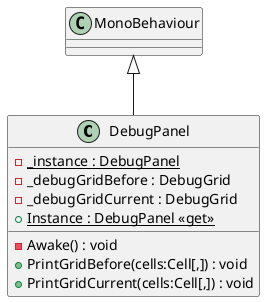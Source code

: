 @startuml
class DebugPanel {
    - {static} _instance : DebugPanel
    - _debugGridBefore : DebugGrid
    - _debugGridCurrent : DebugGrid
    - Awake() : void
    + {static} Instance : DebugPanel <<get>>
    + PrintGridBefore(cells:Cell[,]) : void
    + PrintGridCurrent(cells:Cell[,]) : void
}
MonoBehaviour <|-- DebugPanel
@enduml
